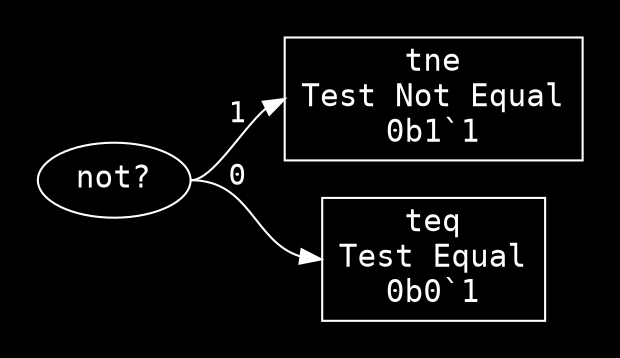 digraph "Format rr(3)" {
  graph [dpi = 100, bgcolor="#111", fontcolor="white", rankdir=LR, pad="0.25"];
  node [fontname = "Courier", fontsize="15pt", color="white", fontcolor="white"];
  edge [fontname = "Courier", color="white", fontcolor="white"];
  "not_10056146" [label = "not?", shape = ellipse];
  "not_10056146":e -> "tne_9691690":w [label = "1"];
  "not_10056146":e -> "teq_6366130":w [label = "0"];
  "tne_9691690" [label = "tne\nTest Not Equal\n0b1`1", shape = rectangle];
  "teq_6366130" [label = "teq\nTest Equal\n0b0`1", shape = rectangle];
}
